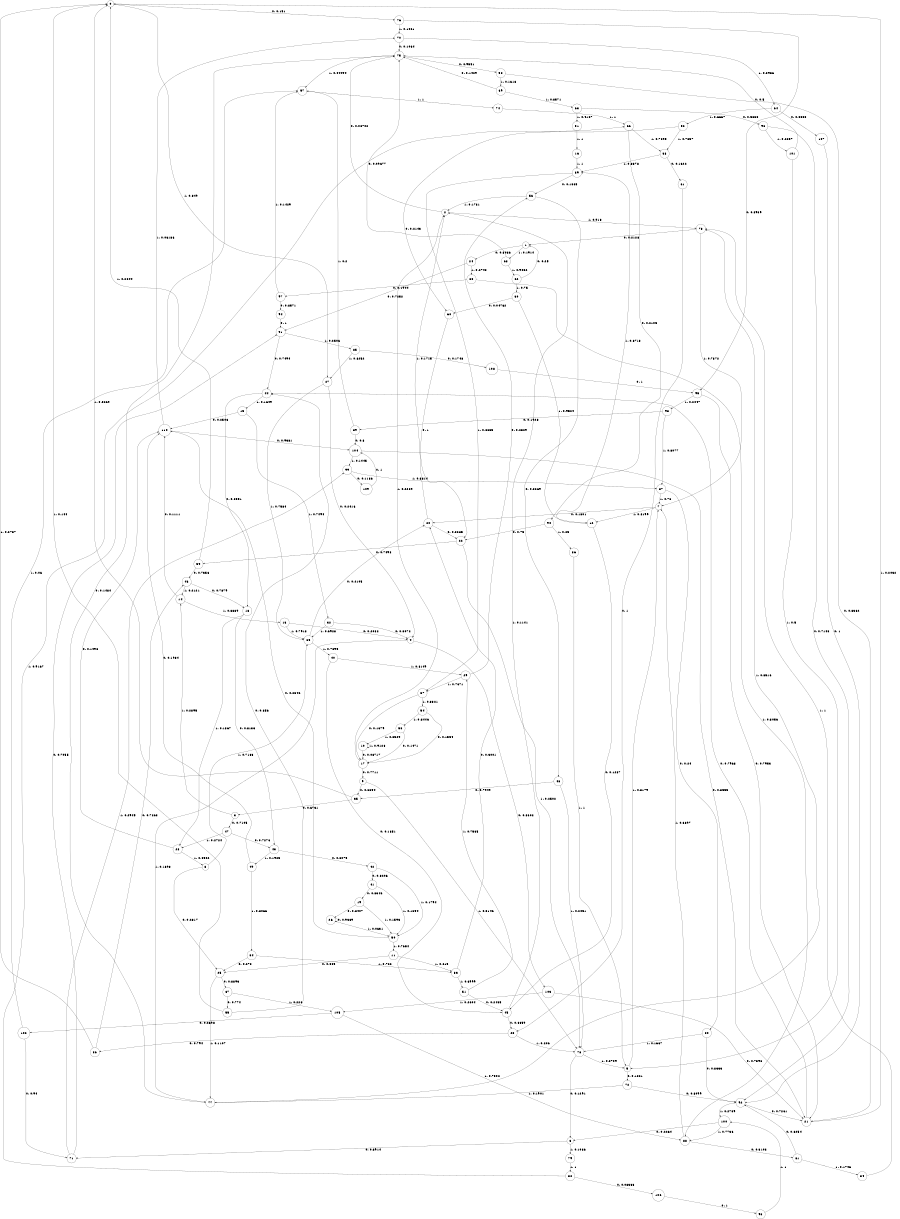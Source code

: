 digraph "ch5faceL10" {
size = "6,8.5";
ratio = "fill";
node [shape = circle];
node [fontsize = 24];
edge [fontsize = 24];
0 -> 76 [label = "0: 0.151    "];
0 -> 27 [label = "1: 0.849    "];
1 -> 24 [label = "0: 0.8086   "];
1 -> 68 [label = "1: 0.1914   "];
2 -> 75 [label = "0: 0.08702  "];
2 -> 73 [label = "1: 0.913    "];
3 -> 47 [label = "0: 0.7105   "];
3 -> 14 [label = "1: 0.2895   "];
4 -> 103 [label = "0: 0.8602   "];
4 -> 77 [label = "1: 0.1398   "];
5 -> 72 [label = "0: 0.1821   "];
5 -> 7 [label = "1: 0.8179   "];
6 -> 71 [label = "0: 0.8914   "];
6 -> 79 [label = "1: 0.1086   "];
7 -> 20 [label = "0: 0.1801   "];
7 -> 12 [label = "1: 0.8199   "];
8 -> 25 [label = "0: 0.2817   "];
8 -> 65 [label = "1: 0.7183   "];
9 -> 35 [label = "0: 0.6854   "];
9 -> 78 [label = "1: 0.3146   "];
10 -> 17 [label = "0: 0.08717  "];
10 -> 10 [label = "1: 0.9128   "];
11 -> 25 [label = "0: 0.385    "];
11 -> 33 [label = "1: 0.615    "];
12 -> 45 [label = "0: 0.1287   "];
12 -> 39 [label = "1: 0.8713   "];
13 -> 4 [label = "0: 0.2082   "];
13 -> 65 [label = "1: 0.7918   "];
14 -> 110 [label = "0: 0.1111   "];
14 -> 13 [label = "1: 0.8889   "];
15 -> 110 [label = "0: 0.2506   "];
15 -> 32 [label = "1: 0.7494   "];
16 -> 39 [label = "1: 1        "];
17 -> 9 [label = "0: 0.7711   "];
17 -> 2 [label = "1: 0.2289   "];
18 -> 43 [label = "0: 0.8133   "];
18 -> 28 [label = "1: 0.1867   "];
19 -> 26 [label = "0: 0.8407   "];
19 -> 50 [label = "1: 0.1593   "];
20 -> 22 [label = "0: 0.8285   "];
20 -> 2 [label = "1: 0.1715   "];
21 -> 44 [label = "0: 0.7968   "];
21 -> 0 [label = "1: 0.2032   "];
22 -> 59 [label = "0: 0.7498   "];
22 -> 78 [label = "1: 0.2502   "];
23 -> 36 [label = "0: 0.794    "];
23 -> 78 [label = "1: 0.206    "];
24 -> 91 [label = "0: 0.7252   "];
24 -> 83 [label = "1: 0.2748   "];
25 -> 67 [label = "0: 0.8893   "];
25 -> 77 [label = "1: 0.1107   "];
26 -> 26 [label = "0: 0.9369   "];
26 -> 50 [label = "1: 0.0631   "];
27 -> 4 [label = "0: 0.2416   "];
27 -> 65 [label = "1: 0.7584   "];
28 -> 110 [label = "0: 0.1498   "];
28 -> 8 [label = "1: 0.8502   "];
29 -> 56 [label = "0: 0.2329   "];
29 -> 37 [label = "1: 0.7671   "];
30 -> 60 [label = "0: 0.04762  "];
30 -> 12 [label = "1: 0.9524   "];
31 -> 16 [label = "1: 1        "];
32 -> 4 [label = "0: 0.3072   "];
32 -> 65 [label = "1: 0.6928   "];
33 -> 20 [label = "0: 0.3001   "];
33 -> 51 [label = "1: 0.6999   "];
34 -> 25 [label = "0: 0.278    "];
34 -> 33 [label = "1: 0.722    "];
35 -> 3 [label = "0: 0.6731   "];
35 -> 0 [label = "1: 0.3269   "];
36 -> 46 [label = "0: 0.7263   "];
36 -> 0 [label = "1: 0.2737   "];
37 -> 17 [label = "0: 0.1679   "];
37 -> 54 [label = "1: 0.8321   "];
38 -> 61 [label = "0: 0.1622   "];
38 -> 39 [label = "1: 0.8378   "];
39 -> 56 [label = "0: 0.1365   "];
39 -> 37 [label = "1: 0.8635   "];
40 -> 45 [label = "0: 0.1851   "];
40 -> 29 [label = "1: 0.8149   "];
41 -> 19 [label = "0: 0.8346   "];
41 -> 50 [label = "1: 0.1654   "];
42 -> 41 [label = "0: 0.8206   "];
42 -> 50 [label = "1: 0.1794   "];
43 -> 42 [label = "0: 0.8075   "];
43 -> 49 [label = "1: 0.1925   "];
44 -> 18 [label = "0: 0.8351   "];
44 -> 15 [label = "1: 0.1649   "];
45 -> 23 [label = "0: 0.8859   "];
45 -> 2 [label = "1: 0.1141   "];
46 -> 18 [label = "0: 0.7879   "];
46 -> 14 [label = "1: 0.2121   "];
47 -> 43 [label = "0: 0.7276   "];
47 -> 28 [label = "1: 0.2724   "];
48 -> 35 [label = "0: 0.7949   "];
48 -> 78 [label = "1: 0.2051   "];
49 -> 110 [label = "0: 0.1934   "];
49 -> 34 [label = "1: 0.8066   "];
50 -> 110 [label = "0: 0.2346   "];
50 -> 11 [label = "1: 0.7654   "];
51 -> 45 [label = "0: 0.2465   "];
51 -> 29 [label = "1: 0.7535   "];
52 -> 60 [label = "0: 0.2143   "];
52 -> 38 [label = "1: 0.7857   "];
53 -> 17 [label = "0: 0.1471   "];
53 -> 10 [label = "1: 0.8529   "];
54 -> 17 [label = "0: 0.1554   "];
54 -> 53 [label = "1: 0.8446   "];
55 -> 44 [label = "0: 0.856    "];
55 -> 0 [label = "1: 0.144    "];
56 -> 48 [label = "0: 0.8269   "];
56 -> 2 [label = "1: 0.1731   "];
57 -> 74 [label = "1: 1        "];
58 -> 21 [label = "0: 0.8382   "];
58 -> 69 [label = "1: 0.1618   "];
59 -> 46 [label = "0: 0.7356   "];
59 -> 0 [label = "1: 0.2644   "];
60 -> 22 [label = "0: 1        "];
61 -> 23 [label = "0: 1        "];
62 -> 1 [label = "0: 0.25     "];
62 -> 30 [label = "1: 0.75     "];
63 -> 96 [label = "0: 0.5833   "];
63 -> 31 [label = "1: 0.4167   "];
64 -> 107 [label = "0: 0.3333   "];
64 -> 52 [label = "1: 0.6667   "];
65 -> 20 [label = "0: 0.2105   "];
65 -> 40 [label = "1: 0.7895   "];
66 -> 90 [label = "0: 0.2105   "];
66 -> 38 [label = "1: 0.7895   "];
67 -> 55 [label = "0: 0.774    "];
67 -> 105 [label = "1: 0.226    "];
68 -> 75 [label = "0: 0.09677  "];
68 -> 62 [label = "1: 0.9032   "];
69 -> 75 [label = "0: 0.1429   "];
69 -> 63 [label = "1: 0.8571   "];
70 -> 75 [label = "0: 0.1064   "];
70 -> 64 [label = "1: 0.8936   "];
71 -> 91 [label = "0: 0.7055   "];
71 -> 99 [label = "1: 0.2945   "];
72 -> 92 [label = "0: 0.8099   "];
72 -> 77 [label = "1: 0.1901   "];
73 -> 1 [label = "0: 0.2128   "];
73 -> 7 [label = "1: 0.7872   "];
74 -> 66 [label = "1: 1        "];
75 -> 58 [label = "0: 0.9551   "];
75 -> 57 [label = "1: 0.04494  "];
76 -> 95 [label = "0: 0.8939   "];
76 -> 70 [label = "1: 0.1061   "];
77 -> 75 [label = "0: 0.1484   "];
77 -> 73 [label = "1: 0.8516   "];
78 -> 6 [label = "0: 0.1291   "];
78 -> 5 [label = "1: 0.8709   "];
79 -> 82 [label = "1: 1        "];
80 -> 92 [label = "0: 0.8333   "];
80 -> 78 [label = "1: 0.1667   "];
81 -> 92 [label = "0: 0.8254   "];
81 -> 84 [label = "1: 0.1746   "];
82 -> 106 [label = "0: 0.08333  "];
82 -> 66 [label = "1: 0.9167   "];
83 -> 97 [label = "0: 0.1944   "];
83 -> 88 [label = "1: 0.8056   "];
84 -> 73 [label = "1: 1        "];
85 -> 108 [label = "0: 0.1748   "];
85 -> 27 [label = "1: 0.8252   "];
86 -> 5 [label = "1: 1        "];
87 -> 80 [label = "0: 0.24     "];
87 -> 7 [label = "1: 0.76     "];
88 -> 81 [label = "0: 0.3103   "];
88 -> 7 [label = "1: 0.6897   "];
89 -> 104 [label = "0: 0.8      "];
89 -> 57 [label = "1: 0.2      "];
90 -> 22 [label = "0: 0.75     "];
90 -> 86 [label = "1: 0.25     "];
91 -> 44 [label = "0: 0.7494   "];
91 -> 85 [label = "1: 0.2506   "];
92 -> 21 [label = "0: 0.7261   "];
92 -> 100 [label = "1: 0.2739   "];
93 -> 100 [label = "1: 1        "];
94 -> 91 [label = "0: 1        "];
95 -> 21 [label = "0: 0.7953   "];
95 -> 98 [label = "1: 0.2047   "];
96 -> 92 [label = "0: 0.7143   "];
96 -> 101 [label = "1: 0.2857   "];
97 -> 94 [label = "0: 0.8571   "];
97 -> 57 [label = "1: 0.1429   "];
98 -> 89 [label = "0: 0.1923   "];
98 -> 87 [label = "1: 0.8077   "];
99 -> 109 [label = "0: 0.1186   "];
99 -> 87 [label = "1: 0.8814   "];
100 -> 6 [label = "0: 0.2264   "];
100 -> 88 [label = "1: 0.7736   "];
101 -> 75 [label = "0: 0.5      "];
101 -> 5 [label = "1: 0.5      "];
102 -> 71 [label = "0: 0.94     "];
102 -> 57 [label = "1: 0.06     "];
103 -> 21 [label = "0: 0.7396   "];
103 -> 105 [label = "1: 0.2604   "];
104 -> 21 [label = "0: 0.8555   "];
104 -> 99 [label = "1: 0.1445   "];
105 -> 102 [label = "0: 0.2698   "];
105 -> 88 [label = "1: 0.7302   "];
106 -> 93 [label = "0: 1        "];
107 -> 92 [label = "0: 1        "];
108 -> 95 [label = "0: 1        "];
109 -> 104 [label = "0: 1        "];
110 -> 104 [label = "0: 0.9381   "];
110 -> 70 [label = "1: 0.06186  "];
}